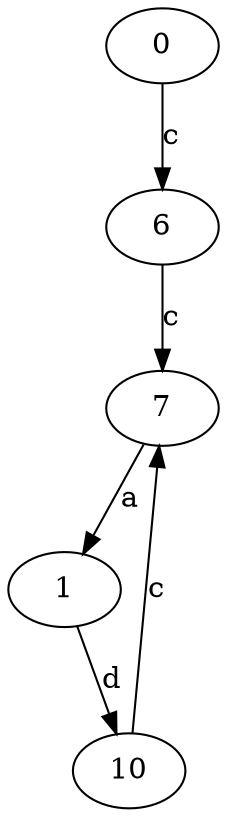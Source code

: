 strict digraph  {
0;
1;
6;
7;
10;
0 -> 6  [label=c];
1 -> 10  [label=d];
6 -> 7  [label=c];
7 -> 1  [label=a];
10 -> 7  [label=c];
}
